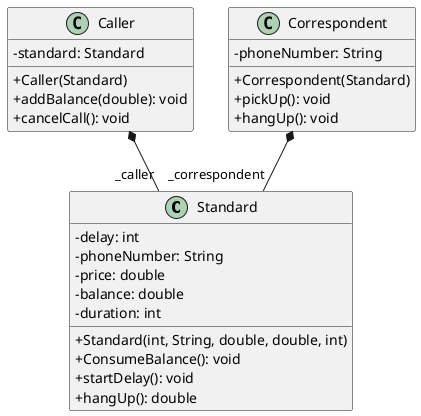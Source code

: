 @startuml shopping
skinparam classAttributeIconSize 0


class Standard {
    - delay: int
    - phoneNumber: String 
    - price: double
    - balance: double
    - duration: int
    
    + Standard(int, String, double, double, int)
    + ConsumeBalance(): void
    + startDelay(): void
    + hangUp(): double
}


class Caller {
    - standard: Standard
    + Caller(Standard)
    + addBalance(double): void
    + cancelCall(): void
}

class Correspondent {
    - phoneNumber: String 

    + Correspondent(Standard)
    + pickUp(): void
    + hangUp(): void
}

Caller *--  "_caller" Standard
Correspondent *-- "_correspondent" Standard

@enduml
